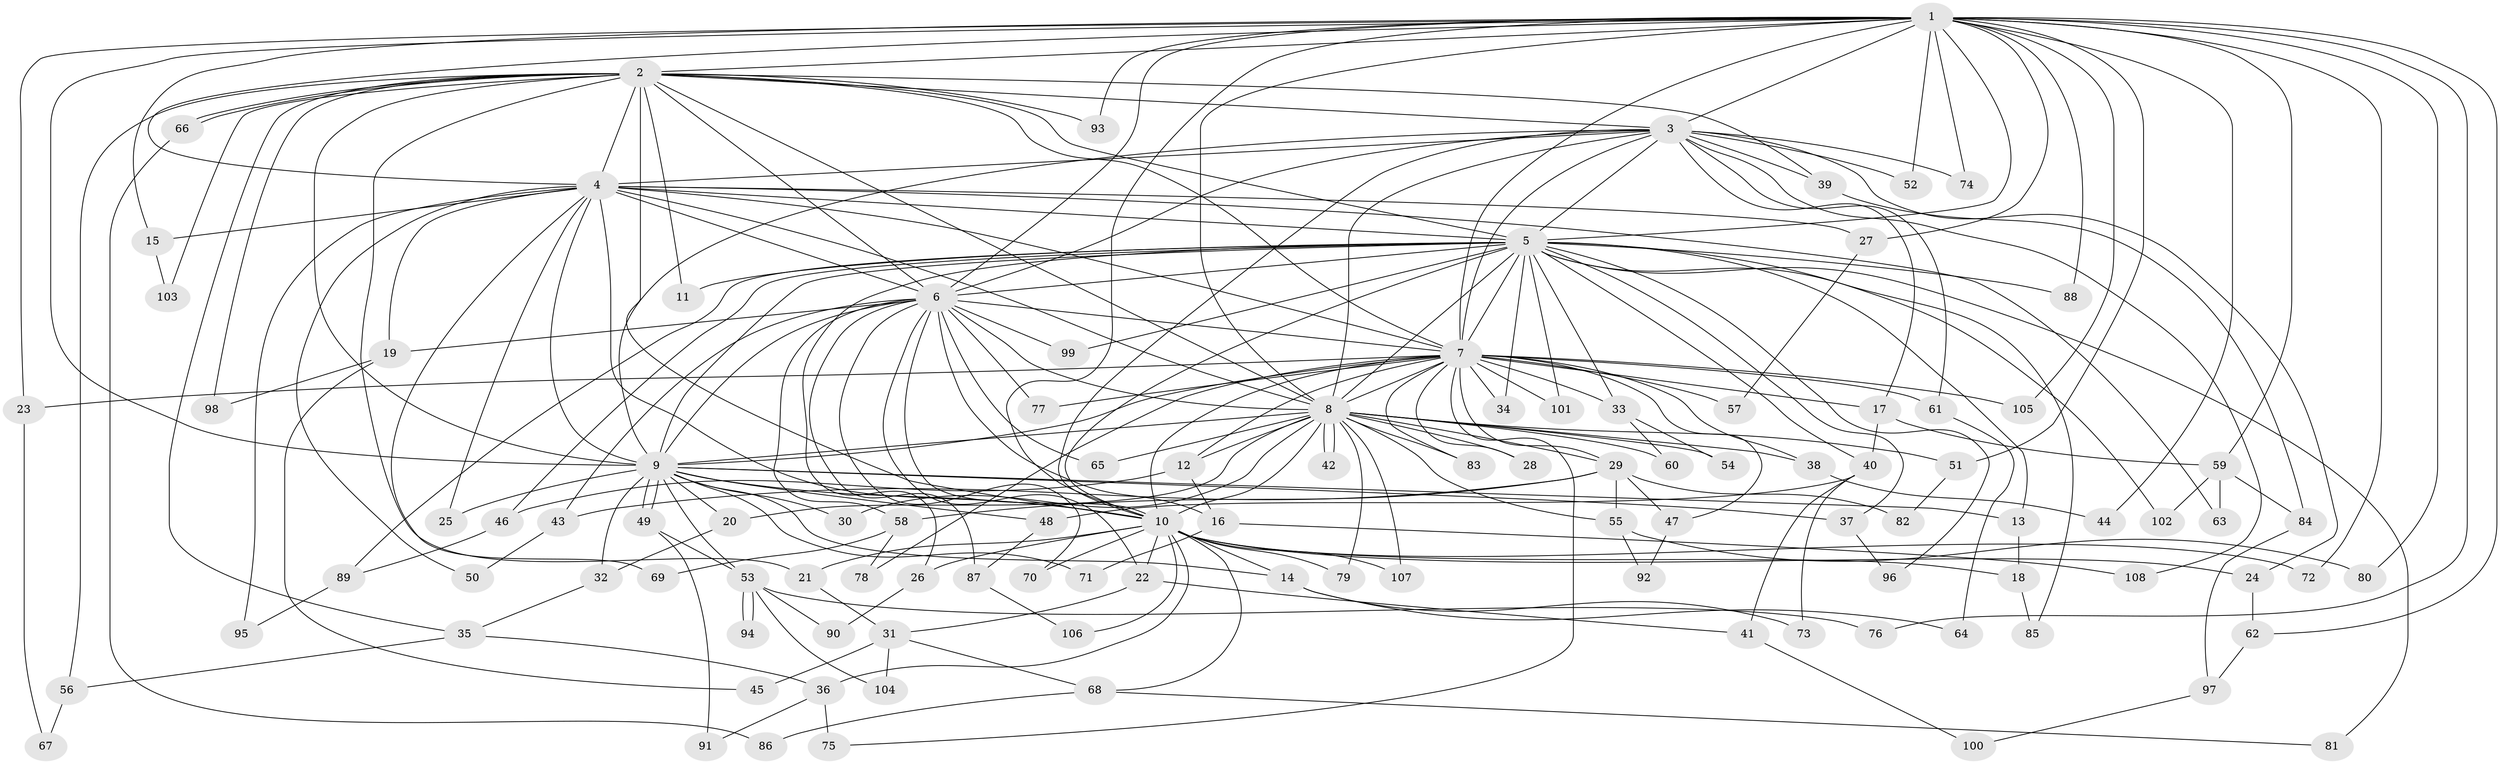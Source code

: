 // Generated by graph-tools (version 1.1) at 2025/11/02/27/25 16:11:07]
// undirected, 108 vertices, 241 edges
graph export_dot {
graph [start="1"]
  node [color=gray90,style=filled];
  1;
  2;
  3;
  4;
  5;
  6;
  7;
  8;
  9;
  10;
  11;
  12;
  13;
  14;
  15;
  16;
  17;
  18;
  19;
  20;
  21;
  22;
  23;
  24;
  25;
  26;
  27;
  28;
  29;
  30;
  31;
  32;
  33;
  34;
  35;
  36;
  37;
  38;
  39;
  40;
  41;
  42;
  43;
  44;
  45;
  46;
  47;
  48;
  49;
  50;
  51;
  52;
  53;
  54;
  55;
  56;
  57;
  58;
  59;
  60;
  61;
  62;
  63;
  64;
  65;
  66;
  67;
  68;
  69;
  70;
  71;
  72;
  73;
  74;
  75;
  76;
  77;
  78;
  79;
  80;
  81;
  82;
  83;
  84;
  85;
  86;
  87;
  88;
  89;
  90;
  91;
  92;
  93;
  94;
  95;
  96;
  97;
  98;
  99;
  100;
  101;
  102;
  103;
  104;
  105;
  106;
  107;
  108;
  1 -- 2;
  1 -- 3;
  1 -- 4;
  1 -- 5;
  1 -- 6;
  1 -- 7;
  1 -- 8;
  1 -- 9;
  1 -- 10;
  1 -- 15;
  1 -- 23;
  1 -- 27;
  1 -- 44;
  1 -- 51;
  1 -- 52;
  1 -- 59;
  1 -- 62;
  1 -- 72;
  1 -- 74;
  1 -- 76;
  1 -- 80;
  1 -- 88;
  1 -- 93;
  1 -- 105;
  2 -- 3;
  2 -- 4;
  2 -- 5;
  2 -- 6;
  2 -- 7;
  2 -- 8;
  2 -- 9;
  2 -- 10;
  2 -- 11;
  2 -- 21;
  2 -- 35;
  2 -- 39;
  2 -- 56;
  2 -- 66;
  2 -- 66;
  2 -- 93;
  2 -- 98;
  2 -- 103;
  3 -- 4;
  3 -- 5;
  3 -- 6;
  3 -- 7;
  3 -- 8;
  3 -- 9;
  3 -- 10;
  3 -- 17;
  3 -- 24;
  3 -- 39;
  3 -- 52;
  3 -- 61;
  3 -- 74;
  3 -- 108;
  4 -- 5;
  4 -- 6;
  4 -- 7;
  4 -- 8;
  4 -- 9;
  4 -- 10;
  4 -- 15;
  4 -- 19;
  4 -- 25;
  4 -- 27;
  4 -- 50;
  4 -- 63;
  4 -- 69;
  4 -- 95;
  5 -- 6;
  5 -- 7;
  5 -- 8;
  5 -- 9;
  5 -- 10;
  5 -- 11;
  5 -- 13;
  5 -- 26;
  5 -- 33;
  5 -- 34;
  5 -- 37;
  5 -- 40;
  5 -- 46;
  5 -- 81;
  5 -- 85;
  5 -- 88;
  5 -- 89;
  5 -- 96;
  5 -- 99;
  5 -- 101;
  5 -- 102;
  6 -- 7;
  6 -- 8;
  6 -- 9;
  6 -- 10;
  6 -- 16;
  6 -- 19;
  6 -- 22;
  6 -- 43;
  6 -- 58;
  6 -- 65;
  6 -- 70;
  6 -- 77;
  6 -- 87;
  6 -- 99;
  7 -- 8;
  7 -- 9;
  7 -- 10;
  7 -- 12;
  7 -- 17;
  7 -- 23;
  7 -- 28;
  7 -- 29;
  7 -- 33;
  7 -- 34;
  7 -- 38;
  7 -- 47;
  7 -- 57;
  7 -- 61;
  7 -- 75;
  7 -- 77;
  7 -- 78;
  7 -- 83;
  7 -- 101;
  7 -- 105;
  8 -- 9;
  8 -- 10;
  8 -- 12;
  8 -- 20;
  8 -- 28;
  8 -- 29;
  8 -- 30;
  8 -- 38;
  8 -- 42;
  8 -- 42;
  8 -- 51;
  8 -- 54;
  8 -- 55;
  8 -- 60;
  8 -- 65;
  8 -- 79;
  8 -- 83;
  8 -- 107;
  9 -- 10;
  9 -- 13;
  9 -- 14;
  9 -- 20;
  9 -- 25;
  9 -- 30;
  9 -- 32;
  9 -- 37;
  9 -- 48;
  9 -- 49;
  9 -- 49;
  9 -- 53;
  9 -- 71;
  10 -- 14;
  10 -- 18;
  10 -- 21;
  10 -- 22;
  10 -- 24;
  10 -- 26;
  10 -- 36;
  10 -- 68;
  10 -- 70;
  10 -- 72;
  10 -- 79;
  10 -- 106;
  10 -- 107;
  12 -- 16;
  12 -- 46;
  13 -- 18;
  14 -- 64;
  14 -- 73;
  15 -- 103;
  16 -- 71;
  16 -- 108;
  17 -- 40;
  17 -- 59;
  18 -- 85;
  19 -- 45;
  19 -- 98;
  20 -- 32;
  21 -- 31;
  22 -- 31;
  22 -- 41;
  23 -- 67;
  24 -- 62;
  26 -- 90;
  27 -- 57;
  29 -- 43;
  29 -- 47;
  29 -- 55;
  29 -- 58;
  29 -- 82;
  31 -- 45;
  31 -- 68;
  31 -- 104;
  32 -- 35;
  33 -- 54;
  33 -- 60;
  35 -- 36;
  35 -- 56;
  36 -- 75;
  36 -- 91;
  37 -- 96;
  38 -- 44;
  39 -- 84;
  40 -- 41;
  40 -- 48;
  40 -- 73;
  41 -- 100;
  43 -- 50;
  46 -- 89;
  47 -- 92;
  48 -- 87;
  49 -- 53;
  49 -- 91;
  51 -- 82;
  53 -- 76;
  53 -- 90;
  53 -- 94;
  53 -- 94;
  53 -- 104;
  55 -- 80;
  55 -- 92;
  56 -- 67;
  58 -- 69;
  58 -- 78;
  59 -- 63;
  59 -- 84;
  59 -- 102;
  61 -- 64;
  62 -- 97;
  66 -- 86;
  68 -- 81;
  68 -- 86;
  84 -- 97;
  87 -- 106;
  89 -- 95;
  97 -- 100;
}
